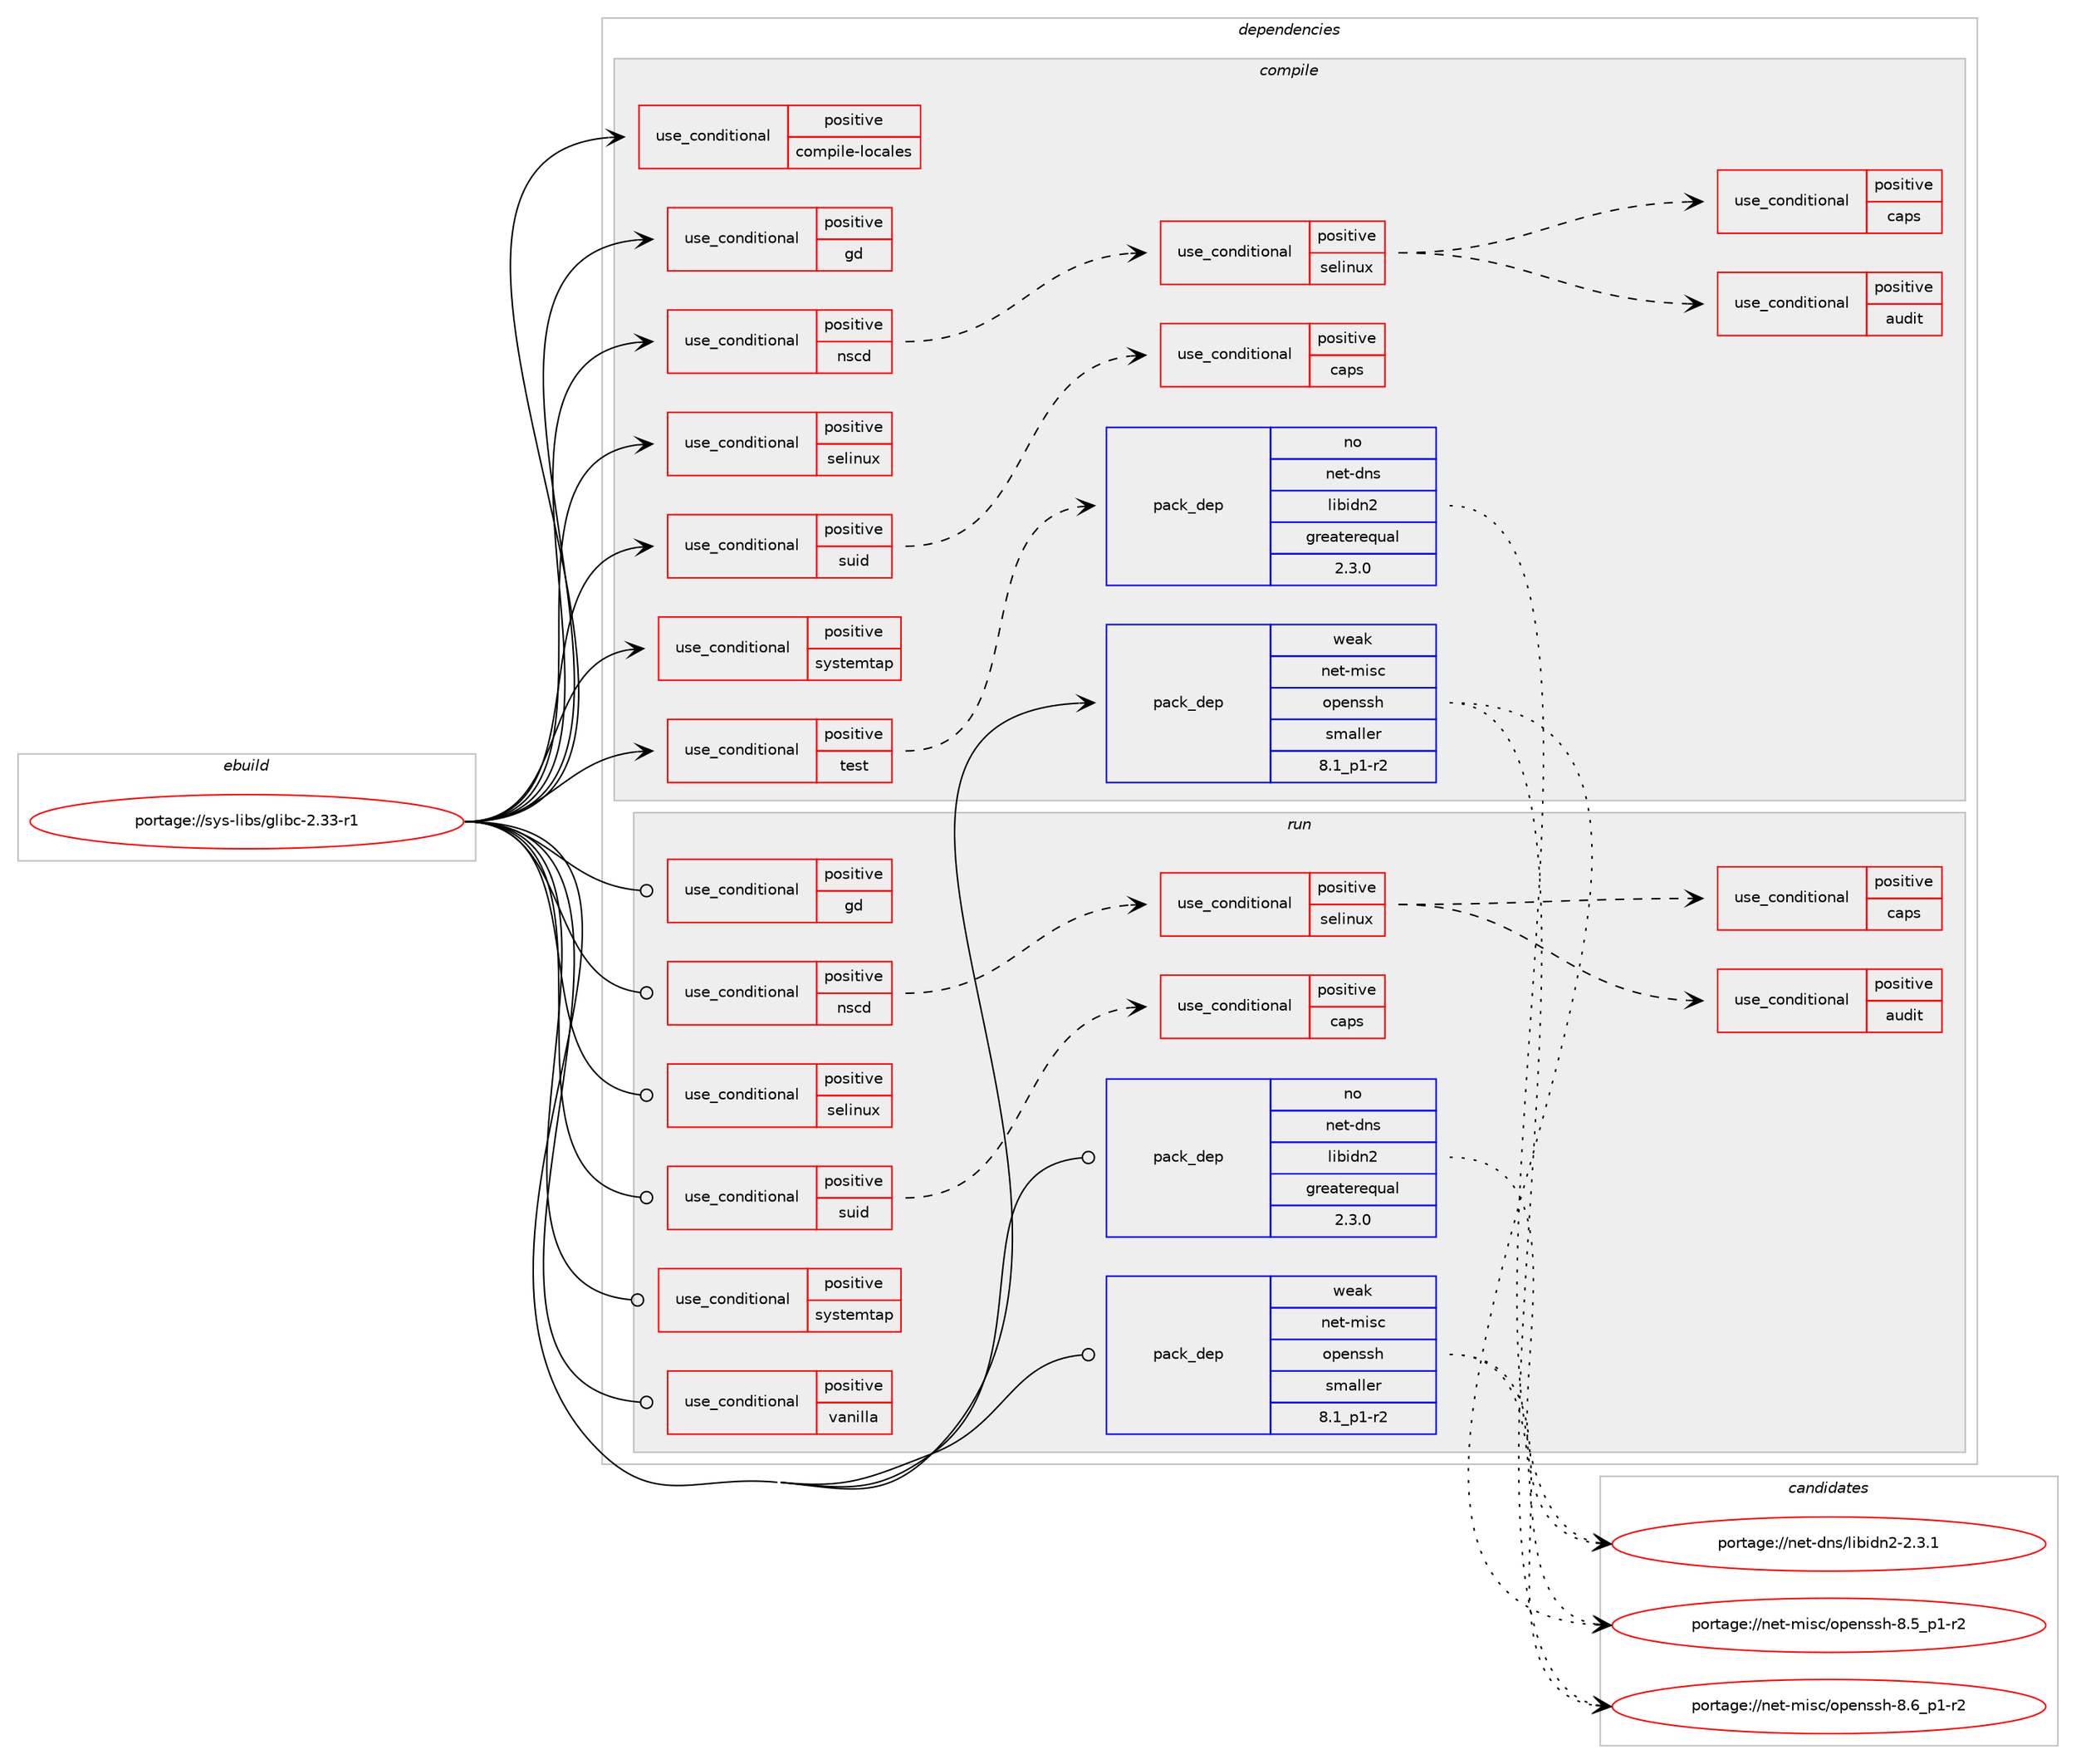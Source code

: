 digraph prolog {

# *************
# Graph options
# *************

newrank=true;
concentrate=true;
compound=true;
graph [rankdir=LR,fontname=Helvetica,fontsize=10,ranksep=1.5];#, ranksep=2.5, nodesep=0.2];
edge  [arrowhead=vee];
node  [fontname=Helvetica,fontsize=10];

# **********
# The ebuild
# **********

subgraph cluster_leftcol {
color=gray;
label=<<i>ebuild</i>>;
id [label="portage://sys-libs/glibc-2.33-r1", color=red, width=4, href="../sys-libs/glibc-2.33-r1.svg"];
}

# ****************
# The dependencies
# ****************

subgraph cluster_midcol {
color=gray;
label=<<i>dependencies</i>>;
subgraph cluster_compile {
fillcolor="#eeeeee";
style=filled;
label=<<i>compile</i>>;
subgraph cond243 {
dependency3352 [label=<<TABLE BORDER="0" CELLBORDER="1" CELLSPACING="0" CELLPADDING="4"><TR><TD ROWSPAN="3" CELLPADDING="10">use_conditional</TD></TR><TR><TD>positive</TD></TR><TR><TD>compile-locales</TD></TR></TABLE>>, shape=none, color=red];
# *** BEGIN UNKNOWN DEPENDENCY TYPE (TODO) ***
# dependency3352 -> package_dependency(portage://sys-libs/glibc-2.33-r1,install,no,app-arch,gzip,none,[,,],[],[])
# *** END UNKNOWN DEPENDENCY TYPE (TODO) ***

# *** BEGIN UNKNOWN DEPENDENCY TYPE (TODO) ***
# dependency3352 -> package_dependency(portage://sys-libs/glibc-2.33-r1,install,no,sys-apps,grep,none,[,,],[],[])
# *** END UNKNOWN DEPENDENCY TYPE (TODO) ***

# *** BEGIN UNKNOWN DEPENDENCY TYPE (TODO) ***
# dependency3352 -> package_dependency(portage://sys-libs/glibc-2.33-r1,install,no,virtual,awk,none,[,,],[],[])
# *** END UNKNOWN DEPENDENCY TYPE (TODO) ***

}
id:e -> dependency3352:w [weight=20,style="solid",arrowhead="vee"];
subgraph cond244 {
dependency3353 [label=<<TABLE BORDER="0" CELLBORDER="1" CELLSPACING="0" CELLPADDING="4"><TR><TD ROWSPAN="3" CELLPADDING="10">use_conditional</TD></TR><TR><TD>positive</TD></TR><TR><TD>gd</TD></TR></TABLE>>, shape=none, color=red];
# *** BEGIN UNKNOWN DEPENDENCY TYPE (TODO) ***
# dependency3353 -> package_dependency(portage://sys-libs/glibc-2.33-r1,install,no,media-libs,gd,none,[,,],[slot(2),equal],[])
# *** END UNKNOWN DEPENDENCY TYPE (TODO) ***

}
id:e -> dependency3353:w [weight=20,style="solid",arrowhead="vee"];
subgraph cond245 {
dependency3354 [label=<<TABLE BORDER="0" CELLBORDER="1" CELLSPACING="0" CELLPADDING="4"><TR><TD ROWSPAN="3" CELLPADDING="10">use_conditional</TD></TR><TR><TD>positive</TD></TR><TR><TD>nscd</TD></TR></TABLE>>, shape=none, color=red];
subgraph cond246 {
dependency3355 [label=<<TABLE BORDER="0" CELLBORDER="1" CELLSPACING="0" CELLPADDING="4"><TR><TD ROWSPAN="3" CELLPADDING="10">use_conditional</TD></TR><TR><TD>positive</TD></TR><TR><TD>selinux</TD></TR></TABLE>>, shape=none, color=red];
subgraph cond247 {
dependency3356 [label=<<TABLE BORDER="0" CELLBORDER="1" CELLSPACING="0" CELLPADDING="4"><TR><TD ROWSPAN="3" CELLPADDING="10">use_conditional</TD></TR><TR><TD>positive</TD></TR><TR><TD>audit</TD></TR></TABLE>>, shape=none, color=red];
# *** BEGIN UNKNOWN DEPENDENCY TYPE (TODO) ***
# dependency3356 -> package_dependency(portage://sys-libs/glibc-2.33-r1,install,no,sys-process,audit,none,[,,],[],[])
# *** END UNKNOWN DEPENDENCY TYPE (TODO) ***

}
dependency3355:e -> dependency3356:w [weight=20,style="dashed",arrowhead="vee"];
subgraph cond248 {
dependency3357 [label=<<TABLE BORDER="0" CELLBORDER="1" CELLSPACING="0" CELLPADDING="4"><TR><TD ROWSPAN="3" CELLPADDING="10">use_conditional</TD></TR><TR><TD>positive</TD></TR><TR><TD>caps</TD></TR></TABLE>>, shape=none, color=red];
# *** BEGIN UNKNOWN DEPENDENCY TYPE (TODO) ***
# dependency3357 -> package_dependency(portage://sys-libs/glibc-2.33-r1,install,no,sys-libs,libcap,none,[,,],[],[])
# *** END UNKNOWN DEPENDENCY TYPE (TODO) ***

}
dependency3355:e -> dependency3357:w [weight=20,style="dashed",arrowhead="vee"];
}
dependency3354:e -> dependency3355:w [weight=20,style="dashed",arrowhead="vee"];
}
id:e -> dependency3354:w [weight=20,style="solid",arrowhead="vee"];
subgraph cond249 {
dependency3358 [label=<<TABLE BORDER="0" CELLBORDER="1" CELLSPACING="0" CELLPADDING="4"><TR><TD ROWSPAN="3" CELLPADDING="10">use_conditional</TD></TR><TR><TD>positive</TD></TR><TR><TD>selinux</TD></TR></TABLE>>, shape=none, color=red];
# *** BEGIN UNKNOWN DEPENDENCY TYPE (TODO) ***
# dependency3358 -> package_dependency(portage://sys-libs/glibc-2.33-r1,install,no,sys-libs,libselinux,none,[,,],[],[])
# *** END UNKNOWN DEPENDENCY TYPE (TODO) ***

}
id:e -> dependency3358:w [weight=20,style="solid",arrowhead="vee"];
subgraph cond250 {
dependency3359 [label=<<TABLE BORDER="0" CELLBORDER="1" CELLSPACING="0" CELLPADDING="4"><TR><TD ROWSPAN="3" CELLPADDING="10">use_conditional</TD></TR><TR><TD>positive</TD></TR><TR><TD>suid</TD></TR></TABLE>>, shape=none, color=red];
subgraph cond251 {
dependency3360 [label=<<TABLE BORDER="0" CELLBORDER="1" CELLSPACING="0" CELLPADDING="4"><TR><TD ROWSPAN="3" CELLPADDING="10">use_conditional</TD></TR><TR><TD>positive</TD></TR><TR><TD>caps</TD></TR></TABLE>>, shape=none, color=red];
# *** BEGIN UNKNOWN DEPENDENCY TYPE (TODO) ***
# dependency3360 -> package_dependency(portage://sys-libs/glibc-2.33-r1,install,no,sys-libs,libcap,none,[,,],[],[])
# *** END UNKNOWN DEPENDENCY TYPE (TODO) ***

}
dependency3359:e -> dependency3360:w [weight=20,style="dashed",arrowhead="vee"];
}
id:e -> dependency3359:w [weight=20,style="solid",arrowhead="vee"];
subgraph cond252 {
dependency3361 [label=<<TABLE BORDER="0" CELLBORDER="1" CELLSPACING="0" CELLPADDING="4"><TR><TD ROWSPAN="3" CELLPADDING="10">use_conditional</TD></TR><TR><TD>positive</TD></TR><TR><TD>systemtap</TD></TR></TABLE>>, shape=none, color=red];
# *** BEGIN UNKNOWN DEPENDENCY TYPE (TODO) ***
# dependency3361 -> package_dependency(portage://sys-libs/glibc-2.33-r1,install,no,dev-util,systemtap,none,[,,],[],[])
# *** END UNKNOWN DEPENDENCY TYPE (TODO) ***

}
id:e -> dependency3361:w [weight=20,style="solid",arrowhead="vee"];
subgraph cond253 {
dependency3362 [label=<<TABLE BORDER="0" CELLBORDER="1" CELLSPACING="0" CELLPADDING="4"><TR><TD ROWSPAN="3" CELLPADDING="10">use_conditional</TD></TR><TR><TD>positive</TD></TR><TR><TD>test</TD></TR></TABLE>>, shape=none, color=red];
subgraph pack3107 {
dependency3363 [label=<<TABLE BORDER="0" CELLBORDER="1" CELLSPACING="0" CELLPADDING="4" WIDTH="220"><TR><TD ROWSPAN="6" CELLPADDING="30">pack_dep</TD></TR><TR><TD WIDTH="110">no</TD></TR><TR><TD>net-dns</TD></TR><TR><TD>libidn2</TD></TR><TR><TD>greaterequal</TD></TR><TR><TD>2.3.0</TD></TR></TABLE>>, shape=none, color=blue];
}
dependency3362:e -> dependency3363:w [weight=20,style="dashed",arrowhead="vee"];
}
id:e -> dependency3362:w [weight=20,style="solid",arrowhead="vee"];
# *** BEGIN UNKNOWN DEPENDENCY TYPE (TODO) ***
# id -> package_dependency(portage://sys-libs/glibc-2.33-r1,install,no,virtual,os-headers,none,[,,],[],[])
# *** END UNKNOWN DEPENDENCY TYPE (TODO) ***

subgraph pack3108 {
dependency3364 [label=<<TABLE BORDER="0" CELLBORDER="1" CELLSPACING="0" CELLPADDING="4" WIDTH="220"><TR><TD ROWSPAN="6" CELLPADDING="30">pack_dep</TD></TR><TR><TD WIDTH="110">weak</TD></TR><TR><TD>net-misc</TD></TR><TR><TD>openssh</TD></TR><TR><TD>smaller</TD></TR><TR><TD>8.1_p1-r2</TD></TR></TABLE>>, shape=none, color=blue];
}
id:e -> dependency3364:w [weight=20,style="solid",arrowhead="vee"];
}
subgraph cluster_compileandrun {
fillcolor="#eeeeee";
style=filled;
label=<<i>compile and run</i>>;
}
subgraph cluster_run {
fillcolor="#eeeeee";
style=filled;
label=<<i>run</i>>;
subgraph cond254 {
dependency3365 [label=<<TABLE BORDER="0" CELLBORDER="1" CELLSPACING="0" CELLPADDING="4"><TR><TD ROWSPAN="3" CELLPADDING="10">use_conditional</TD></TR><TR><TD>positive</TD></TR><TR><TD>gd</TD></TR></TABLE>>, shape=none, color=red];
# *** BEGIN UNKNOWN DEPENDENCY TYPE (TODO) ***
# dependency3365 -> package_dependency(portage://sys-libs/glibc-2.33-r1,run,no,media-libs,gd,none,[,,],[slot(2),equal],[])
# *** END UNKNOWN DEPENDENCY TYPE (TODO) ***

}
id:e -> dependency3365:w [weight=20,style="solid",arrowhead="odot"];
subgraph cond255 {
dependency3366 [label=<<TABLE BORDER="0" CELLBORDER="1" CELLSPACING="0" CELLPADDING="4"><TR><TD ROWSPAN="3" CELLPADDING="10">use_conditional</TD></TR><TR><TD>positive</TD></TR><TR><TD>nscd</TD></TR></TABLE>>, shape=none, color=red];
subgraph cond256 {
dependency3367 [label=<<TABLE BORDER="0" CELLBORDER="1" CELLSPACING="0" CELLPADDING="4"><TR><TD ROWSPAN="3" CELLPADDING="10">use_conditional</TD></TR><TR><TD>positive</TD></TR><TR><TD>selinux</TD></TR></TABLE>>, shape=none, color=red];
subgraph cond257 {
dependency3368 [label=<<TABLE BORDER="0" CELLBORDER="1" CELLSPACING="0" CELLPADDING="4"><TR><TD ROWSPAN="3" CELLPADDING="10">use_conditional</TD></TR><TR><TD>positive</TD></TR><TR><TD>audit</TD></TR></TABLE>>, shape=none, color=red];
# *** BEGIN UNKNOWN DEPENDENCY TYPE (TODO) ***
# dependency3368 -> package_dependency(portage://sys-libs/glibc-2.33-r1,run,no,sys-process,audit,none,[,,],[],[])
# *** END UNKNOWN DEPENDENCY TYPE (TODO) ***

}
dependency3367:e -> dependency3368:w [weight=20,style="dashed",arrowhead="vee"];
subgraph cond258 {
dependency3369 [label=<<TABLE BORDER="0" CELLBORDER="1" CELLSPACING="0" CELLPADDING="4"><TR><TD ROWSPAN="3" CELLPADDING="10">use_conditional</TD></TR><TR><TD>positive</TD></TR><TR><TD>caps</TD></TR></TABLE>>, shape=none, color=red];
# *** BEGIN UNKNOWN DEPENDENCY TYPE (TODO) ***
# dependency3369 -> package_dependency(portage://sys-libs/glibc-2.33-r1,run,no,sys-libs,libcap,none,[,,],[],[])
# *** END UNKNOWN DEPENDENCY TYPE (TODO) ***

}
dependency3367:e -> dependency3369:w [weight=20,style="dashed",arrowhead="vee"];
}
dependency3366:e -> dependency3367:w [weight=20,style="dashed",arrowhead="vee"];
}
id:e -> dependency3366:w [weight=20,style="solid",arrowhead="odot"];
subgraph cond259 {
dependency3370 [label=<<TABLE BORDER="0" CELLBORDER="1" CELLSPACING="0" CELLPADDING="4"><TR><TD ROWSPAN="3" CELLPADDING="10">use_conditional</TD></TR><TR><TD>positive</TD></TR><TR><TD>selinux</TD></TR></TABLE>>, shape=none, color=red];
# *** BEGIN UNKNOWN DEPENDENCY TYPE (TODO) ***
# dependency3370 -> package_dependency(portage://sys-libs/glibc-2.33-r1,run,no,sys-libs,libselinux,none,[,,],[],[])
# *** END UNKNOWN DEPENDENCY TYPE (TODO) ***

}
id:e -> dependency3370:w [weight=20,style="solid",arrowhead="odot"];
subgraph cond260 {
dependency3371 [label=<<TABLE BORDER="0" CELLBORDER="1" CELLSPACING="0" CELLPADDING="4"><TR><TD ROWSPAN="3" CELLPADDING="10">use_conditional</TD></TR><TR><TD>positive</TD></TR><TR><TD>suid</TD></TR></TABLE>>, shape=none, color=red];
subgraph cond261 {
dependency3372 [label=<<TABLE BORDER="0" CELLBORDER="1" CELLSPACING="0" CELLPADDING="4"><TR><TD ROWSPAN="3" CELLPADDING="10">use_conditional</TD></TR><TR><TD>positive</TD></TR><TR><TD>caps</TD></TR></TABLE>>, shape=none, color=red];
# *** BEGIN UNKNOWN DEPENDENCY TYPE (TODO) ***
# dependency3372 -> package_dependency(portage://sys-libs/glibc-2.33-r1,run,no,sys-libs,libcap,none,[,,],[],[])
# *** END UNKNOWN DEPENDENCY TYPE (TODO) ***

}
dependency3371:e -> dependency3372:w [weight=20,style="dashed",arrowhead="vee"];
}
id:e -> dependency3371:w [weight=20,style="solid",arrowhead="odot"];
subgraph cond262 {
dependency3373 [label=<<TABLE BORDER="0" CELLBORDER="1" CELLSPACING="0" CELLPADDING="4"><TR><TD ROWSPAN="3" CELLPADDING="10">use_conditional</TD></TR><TR><TD>positive</TD></TR><TR><TD>systemtap</TD></TR></TABLE>>, shape=none, color=red];
# *** BEGIN UNKNOWN DEPENDENCY TYPE (TODO) ***
# dependency3373 -> package_dependency(portage://sys-libs/glibc-2.33-r1,run,no,dev-util,systemtap,none,[,,],[],[])
# *** END UNKNOWN DEPENDENCY TYPE (TODO) ***

}
id:e -> dependency3373:w [weight=20,style="solid",arrowhead="odot"];
subgraph cond263 {
dependency3374 [label=<<TABLE BORDER="0" CELLBORDER="1" CELLSPACING="0" CELLPADDING="4"><TR><TD ROWSPAN="3" CELLPADDING="10">use_conditional</TD></TR><TR><TD>positive</TD></TR><TR><TD>vanilla</TD></TR></TABLE>>, shape=none, color=red];
# *** BEGIN UNKNOWN DEPENDENCY TYPE (TODO) ***
# dependency3374 -> package_dependency(portage://sys-libs/glibc-2.33-r1,run,weak,sys-libs,timezone-data,none,[,,],[],[])
# *** END UNKNOWN DEPENDENCY TYPE (TODO) ***

}
id:e -> dependency3374:w [weight=20,style="solid",arrowhead="odot"];
# *** BEGIN UNKNOWN DEPENDENCY TYPE (TODO) ***
# id -> package_dependency(portage://sys-libs/glibc-2.33-r1,run,no,app-arch,gzip,none,[,,],[],[])
# *** END UNKNOWN DEPENDENCY TYPE (TODO) ***

subgraph pack3109 {
dependency3375 [label=<<TABLE BORDER="0" CELLBORDER="1" CELLSPACING="0" CELLPADDING="4" WIDTH="220"><TR><TD ROWSPAN="6" CELLPADDING="30">pack_dep</TD></TR><TR><TD WIDTH="110">no</TD></TR><TR><TD>net-dns</TD></TR><TR><TD>libidn2</TD></TR><TR><TD>greaterequal</TD></TR><TR><TD>2.3.0</TD></TR></TABLE>>, shape=none, color=blue];
}
id:e -> dependency3375:w [weight=20,style="solid",arrowhead="odot"];
# *** BEGIN UNKNOWN DEPENDENCY TYPE (TODO) ***
# id -> package_dependency(portage://sys-libs/glibc-2.33-r1,run,no,sys-apps,gentoo-functions,none,[,,],[],[])
# *** END UNKNOWN DEPENDENCY TYPE (TODO) ***

# *** BEGIN UNKNOWN DEPENDENCY TYPE (TODO) ***
# id -> package_dependency(portage://sys-libs/glibc-2.33-r1,run,no,sys-apps,grep,none,[,,],[],[])
# *** END UNKNOWN DEPENDENCY TYPE (TODO) ***

# *** BEGIN UNKNOWN DEPENDENCY TYPE (TODO) ***
# id -> package_dependency(portage://sys-libs/glibc-2.33-r1,run,no,virtual,awk,none,[,,],[],[])
# *** END UNKNOWN DEPENDENCY TYPE (TODO) ***

subgraph pack3110 {
dependency3376 [label=<<TABLE BORDER="0" CELLBORDER="1" CELLSPACING="0" CELLPADDING="4" WIDTH="220"><TR><TD ROWSPAN="6" CELLPADDING="30">pack_dep</TD></TR><TR><TD WIDTH="110">weak</TD></TR><TR><TD>net-misc</TD></TR><TR><TD>openssh</TD></TR><TR><TD>smaller</TD></TR><TR><TD>8.1_p1-r2</TD></TR></TABLE>>, shape=none, color=blue];
}
id:e -> dependency3376:w [weight=20,style="solid",arrowhead="odot"];
}
}

# **************
# The candidates
# **************

subgraph cluster_choices {
rank=same;
color=gray;
label=<<i>candidates</i>>;

subgraph choice3107 {
color=black;
nodesep=1;
choice11010111645100110115471081059810510011050455046514649 [label="portage://net-dns/libidn2-2.3.1", color=red, width=4,href="../net-dns/libidn2-2.3.1.svg"];
dependency3363:e -> choice11010111645100110115471081059810510011050455046514649:w [style=dotted,weight="100"];
}
subgraph choice3108 {
color=black;
nodesep=1;
choice1101011164510910511599471111121011101151151044556465395112494511450 [label="portage://net-misc/openssh-8.5_p1-r2", color=red, width=4,href="../net-misc/openssh-8.5_p1-r2.svg"];
choice1101011164510910511599471111121011101151151044556465495112494511450 [label="portage://net-misc/openssh-8.6_p1-r2", color=red, width=4,href="../net-misc/openssh-8.6_p1-r2.svg"];
dependency3364:e -> choice1101011164510910511599471111121011101151151044556465395112494511450:w [style=dotted,weight="100"];
dependency3364:e -> choice1101011164510910511599471111121011101151151044556465495112494511450:w [style=dotted,weight="100"];
}
subgraph choice3109 {
color=black;
nodesep=1;
choice11010111645100110115471081059810510011050455046514649 [label="portage://net-dns/libidn2-2.3.1", color=red, width=4,href="../net-dns/libidn2-2.3.1.svg"];
dependency3375:e -> choice11010111645100110115471081059810510011050455046514649:w [style=dotted,weight="100"];
}
subgraph choice3110 {
color=black;
nodesep=1;
choice1101011164510910511599471111121011101151151044556465395112494511450 [label="portage://net-misc/openssh-8.5_p1-r2", color=red, width=4,href="../net-misc/openssh-8.5_p1-r2.svg"];
choice1101011164510910511599471111121011101151151044556465495112494511450 [label="portage://net-misc/openssh-8.6_p1-r2", color=red, width=4,href="../net-misc/openssh-8.6_p1-r2.svg"];
dependency3376:e -> choice1101011164510910511599471111121011101151151044556465395112494511450:w [style=dotted,weight="100"];
dependency3376:e -> choice1101011164510910511599471111121011101151151044556465495112494511450:w [style=dotted,weight="100"];
}
}

}
